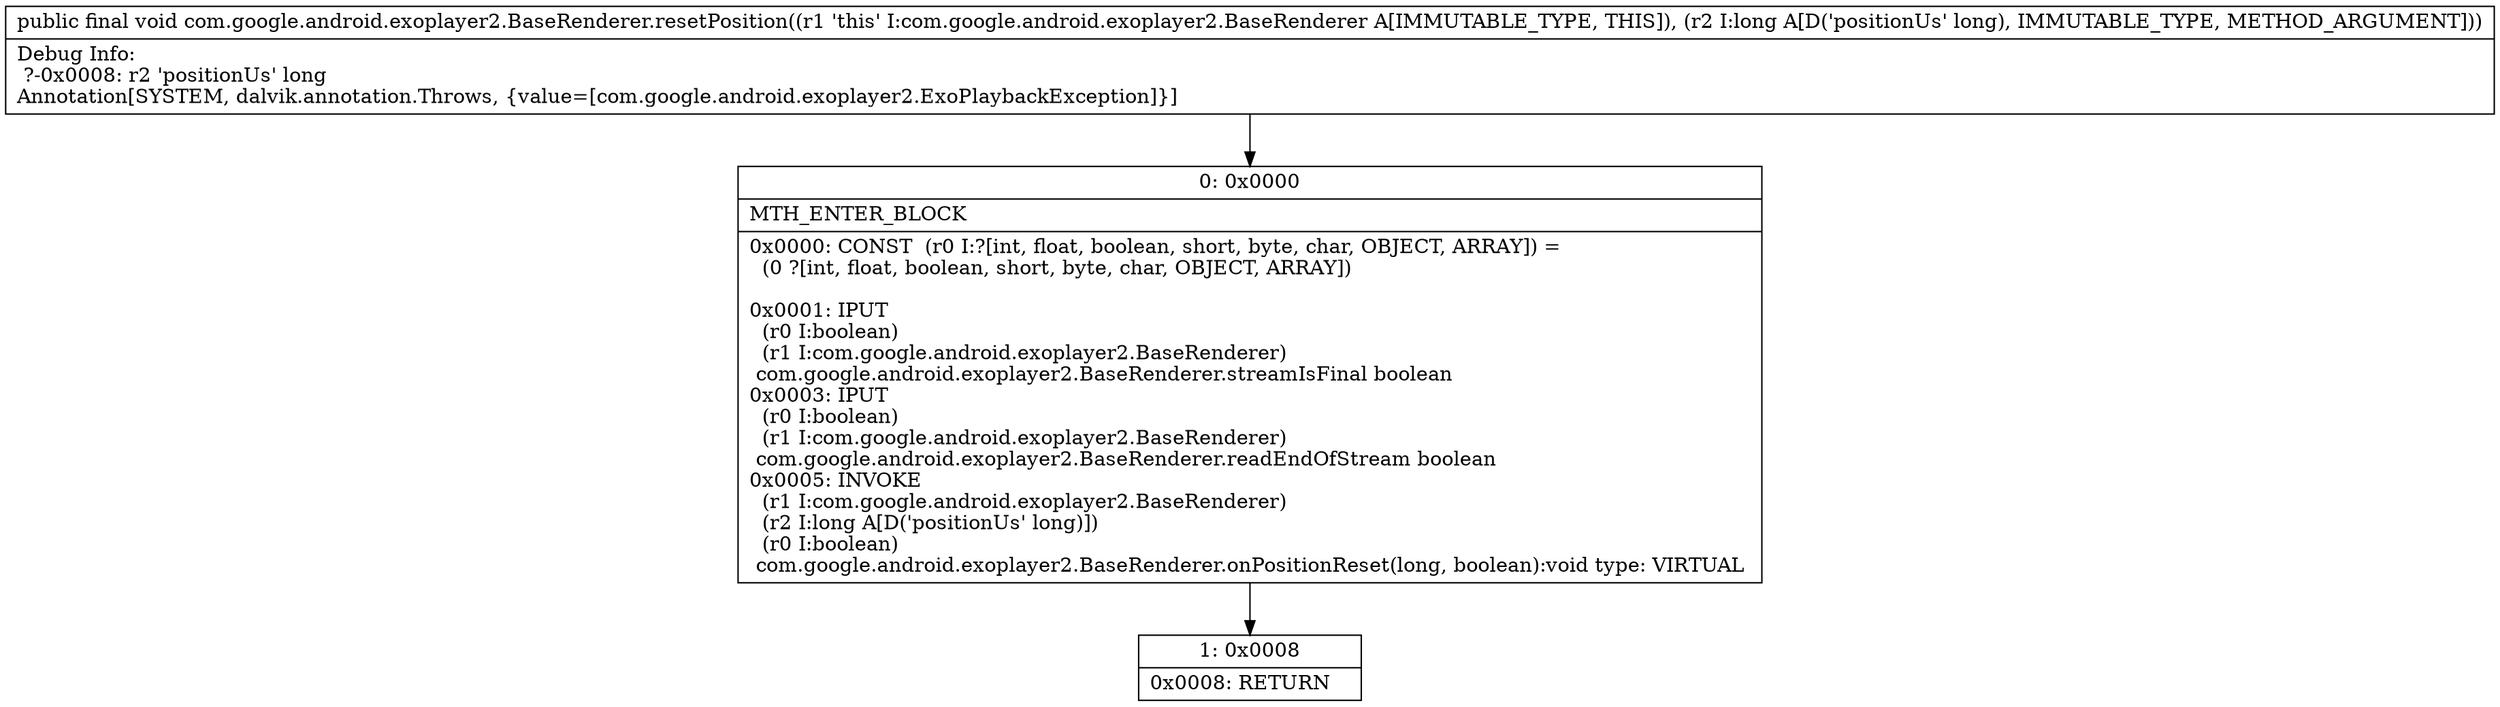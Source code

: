 digraph "CFG forcom.google.android.exoplayer2.BaseRenderer.resetPosition(J)V" {
Node_0 [shape=record,label="{0\:\ 0x0000|MTH_ENTER_BLOCK\l|0x0000: CONST  (r0 I:?[int, float, boolean, short, byte, char, OBJECT, ARRAY]) = \l  (0 ?[int, float, boolean, short, byte, char, OBJECT, ARRAY])\l \l0x0001: IPUT  \l  (r0 I:boolean)\l  (r1 I:com.google.android.exoplayer2.BaseRenderer)\l com.google.android.exoplayer2.BaseRenderer.streamIsFinal boolean \l0x0003: IPUT  \l  (r0 I:boolean)\l  (r1 I:com.google.android.exoplayer2.BaseRenderer)\l com.google.android.exoplayer2.BaseRenderer.readEndOfStream boolean \l0x0005: INVOKE  \l  (r1 I:com.google.android.exoplayer2.BaseRenderer)\l  (r2 I:long A[D('positionUs' long)])\l  (r0 I:boolean)\l com.google.android.exoplayer2.BaseRenderer.onPositionReset(long, boolean):void type: VIRTUAL \l}"];
Node_1 [shape=record,label="{1\:\ 0x0008|0x0008: RETURN   \l}"];
MethodNode[shape=record,label="{public final void com.google.android.exoplayer2.BaseRenderer.resetPosition((r1 'this' I:com.google.android.exoplayer2.BaseRenderer A[IMMUTABLE_TYPE, THIS]), (r2 I:long A[D('positionUs' long), IMMUTABLE_TYPE, METHOD_ARGUMENT]))  | Debug Info:\l  ?\-0x0008: r2 'positionUs' long\lAnnotation[SYSTEM, dalvik.annotation.Throws, \{value=[com.google.android.exoplayer2.ExoPlaybackException]\}]\l}"];
MethodNode -> Node_0;
Node_0 -> Node_1;
}

